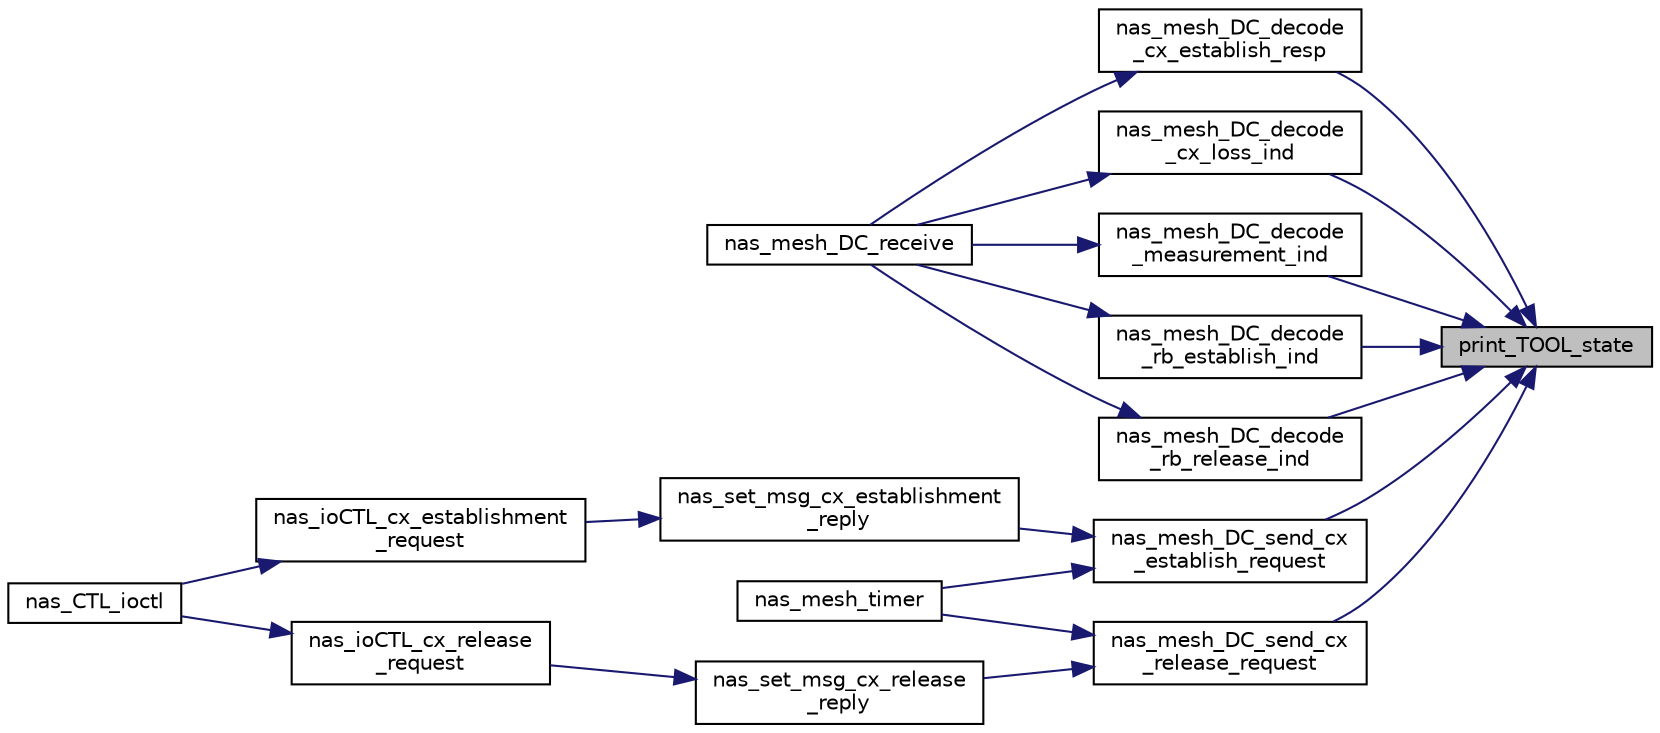 digraph "print_TOOL_state"
{
 // LATEX_PDF_SIZE
  edge [fontname="Helvetica",fontsize="10",labelfontname="Helvetica",labelfontsize="10"];
  node [fontname="Helvetica",fontsize="10",shape=record];
  rankdir="RL";
  Node1 [label="print_TOOL_state",height=0.2,width=0.4,color="black", fillcolor="grey75", style="filled", fontcolor="black",tooltip=" "];
  Node1 -> Node2 [dir="back",color="midnightblue",fontsize="10",style="solid",fontname="Helvetica"];
  Node2 [label="nas_mesh_DC_decode\l_cx_establish_resp",height=0.2,width=0.4,color="black", fillcolor="white", style="filled",URL="$mesh_8c.html#a97de11bbf925888e455fe3ec5203e08f",tooltip=" "];
  Node2 -> Node3 [dir="back",color="midnightblue",fontsize="10",style="solid",fontname="Helvetica"];
  Node3 [label="nas_mesh_DC_receive",height=0.2,width=0.4,color="black", fillcolor="white", style="filled",URL="$group__em.html#gacd3653f415af7365f486f78adc14b969",tooltip=" "];
  Node1 -> Node4 [dir="back",color="midnightblue",fontsize="10",style="solid",fontname="Helvetica"];
  Node4 [label="nas_mesh_DC_decode\l_cx_loss_ind",height=0.2,width=0.4,color="black", fillcolor="white", style="filled",URL="$mesh_8c.html#ac4c6209cab0c9b2b8271aad6d4409905",tooltip=" "];
  Node4 -> Node3 [dir="back",color="midnightblue",fontsize="10",style="solid",fontname="Helvetica"];
  Node1 -> Node5 [dir="back",color="midnightblue",fontsize="10",style="solid",fontname="Helvetica"];
  Node5 [label="nas_mesh_DC_decode\l_measurement_ind",height=0.2,width=0.4,color="black", fillcolor="white", style="filled",URL="$mesh_8c.html#a6219bc3113b3dec0b9ce03b89c293d0b",tooltip=" "];
  Node5 -> Node3 [dir="back",color="midnightblue",fontsize="10",style="solid",fontname="Helvetica"];
  Node1 -> Node6 [dir="back",color="midnightblue",fontsize="10",style="solid",fontname="Helvetica"];
  Node6 [label="nas_mesh_DC_decode\l_rb_establish_ind",height=0.2,width=0.4,color="black", fillcolor="white", style="filled",URL="$mesh_8c.html#aae85cc0b9c381387c426d94acbff4089",tooltip=" "];
  Node6 -> Node3 [dir="back",color="midnightblue",fontsize="10",style="solid",fontname="Helvetica"];
  Node1 -> Node7 [dir="back",color="midnightblue",fontsize="10",style="solid",fontname="Helvetica"];
  Node7 [label="nas_mesh_DC_decode\l_rb_release_ind",height=0.2,width=0.4,color="black", fillcolor="white", style="filled",URL="$mesh_8c.html#a8397c4d3ee07656babd85efceb911f4e",tooltip=" "];
  Node7 -> Node3 [dir="back",color="midnightblue",fontsize="10",style="solid",fontname="Helvetica"];
  Node1 -> Node8 [dir="back",color="midnightblue",fontsize="10",style="solid",fontname="Helvetica"];
  Node8 [label="nas_mesh_DC_send_cx\l_establish_request",height=0.2,width=0.4,color="black", fillcolor="white", style="filled",URL="$group__em.html#ga2e435eb6ede1e6714701158a134ae7c1",tooltip=" "];
  Node8 -> Node9 [dir="back",color="midnightblue",fontsize="10",style="solid",fontname="Helvetica"];
  Node9 [label="nas_mesh_timer",height=0.2,width=0.4,color="black", fillcolor="white", style="filled",URL="$mesh_8c.html#a733ea7c6085efc927a8866df4e7791af",tooltip=" "];
  Node8 -> Node10 [dir="back",color="midnightblue",fontsize="10",style="solid",fontname="Helvetica"];
  Node10 [label="nas_set_msg_cx_establishment\l_reply",height=0.2,width=0.4,color="black", fillcolor="white", style="filled",URL="$MESH_2ioctl_8c.html#aea43cbe3d49daedfe6161cfd75e41387",tooltip=" "];
  Node10 -> Node11 [dir="back",color="midnightblue",fontsize="10",style="solid",fontname="Helvetica"];
  Node11 [label="nas_ioCTL_cx_establishment\l_request",height=0.2,width=0.4,color="black", fillcolor="white", style="filled",URL="$MESH_2ioctl_8c.html#a71ed56d5f2bd734f69688fbf6259a819",tooltip=" "];
  Node11 -> Node12 [dir="back",color="midnightblue",fontsize="10",style="solid",fontname="Helvetica"];
  Node12 [label="nas_CTL_ioctl",height=0.2,width=0.4,color="black", fillcolor="white", style="filled",URL="$group__em.html#ga4c36ff3b81cf9bfbee52d78798c1dd9f",tooltip=" "];
  Node1 -> Node13 [dir="back",color="midnightblue",fontsize="10",style="solid",fontname="Helvetica"];
  Node13 [label="nas_mesh_DC_send_cx\l_release_request",height=0.2,width=0.4,color="black", fillcolor="white", style="filled",URL="$group__em.html#gab488572849156bf48d89debd2ba8d824",tooltip=" "];
  Node13 -> Node9 [dir="back",color="midnightblue",fontsize="10",style="solid",fontname="Helvetica"];
  Node13 -> Node14 [dir="back",color="midnightblue",fontsize="10",style="solid",fontname="Helvetica"];
  Node14 [label="nas_set_msg_cx_release\l_reply",height=0.2,width=0.4,color="black", fillcolor="white", style="filled",URL="$MESH_2ioctl_8c.html#ab832249e5616014ef03c86f2aca14a1f",tooltip=" "];
  Node14 -> Node15 [dir="back",color="midnightblue",fontsize="10",style="solid",fontname="Helvetica"];
  Node15 [label="nas_ioCTL_cx_release\l_request",height=0.2,width=0.4,color="black", fillcolor="white", style="filled",URL="$MESH_2ioctl_8c.html#aa18ce8247faadbfa5162be3aeae18ab7",tooltip=" "];
  Node15 -> Node12 [dir="back",color="midnightblue",fontsize="10",style="solid",fontname="Helvetica"];
}
